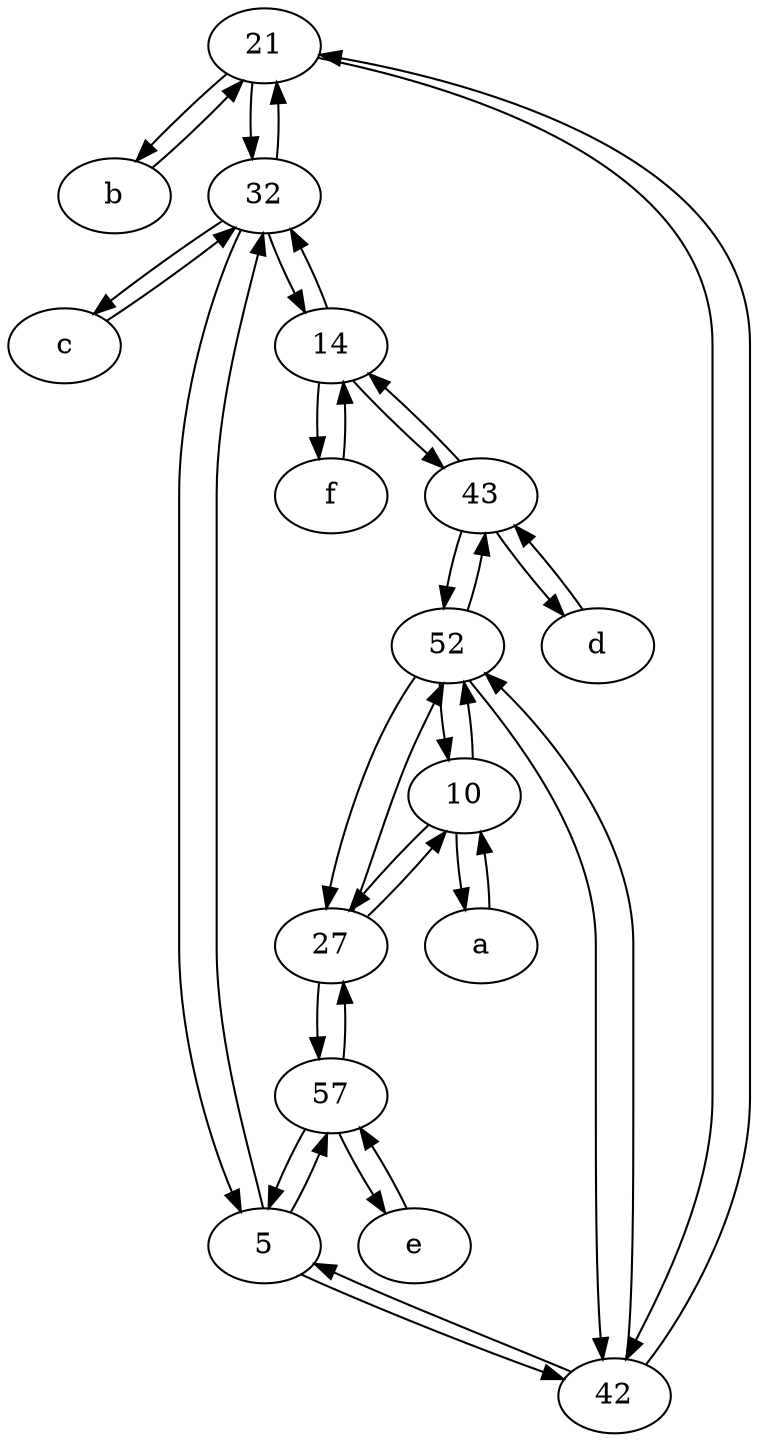 digraph  {
	21;
	b [pos="50,20!"];
	e [pos="30,50!"];
	32;
	c [pos="20,10!"];
	10;
	5;
	27;
	a [pos="40,10!"];
	52;
	57;
	d [pos="20,30!"];
	42;
	f [pos="15,45!"];
	14;
	43;
	32 -> c;
	c -> 32;
	27 -> 57;
	27 -> 52;
	43 -> d;
	52 -> 10;
	57 -> 5;
	10 -> 52;
	10 -> 27;
	27 -> 10;
	a -> 10;
	52 -> 42;
	14 -> 43;
	42 -> 21;
	52 -> 43;
	43 -> 52;
	e -> 57;
	57 -> 27;
	57 -> e;
	5 -> 32;
	14 -> f;
	14 -> 32;
	32 -> 21;
	21 -> 42;
	21 -> b;
	32 -> 14;
	43 -> 14;
	42 -> 5;
	52 -> 27;
	d -> 43;
	5 -> 42;
	10 -> a;
	21 -> 32;
	32 -> 5;
	42 -> 52;
	f -> 14;
	5 -> 57;
	b -> 21;

	}
